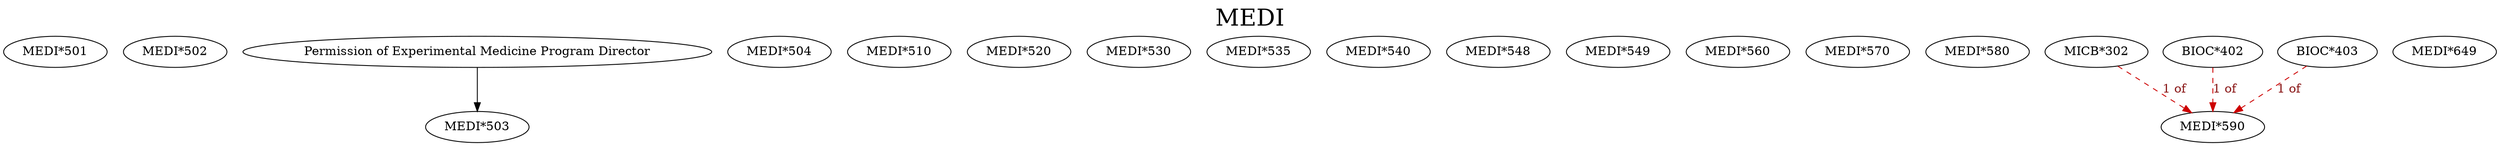 digraph MEDI {
labelloc = "t";
label = "MEDI"
fontsize = 27;
"MEDI*501"
"MEDI*502"
"Permission of Experimental Medicine Program Director" -> "MEDI*503" [style=solid]
"MEDI*504"
"MEDI*510"
"MEDI*520"
"MEDI*530"
"MEDI*535"
"MEDI*540"
"MEDI*548"
"MEDI*549"
"MEDI*560"
"MEDI*570"
"MEDI*580"
"MICB*302" -> "MEDI*590" [style=dashed] [label="1 of", fontcolor=firebrick4] [color=red3]
"BIOC*402" -> "MEDI*590" [style=dashed] [label="1 of", fontcolor=firebrick4] [color=red3]
"BIOC*403" -> "MEDI*590" [style=dashed] [label="1 of", fontcolor=firebrick4] [color=red3]
"MEDI*649"
}
